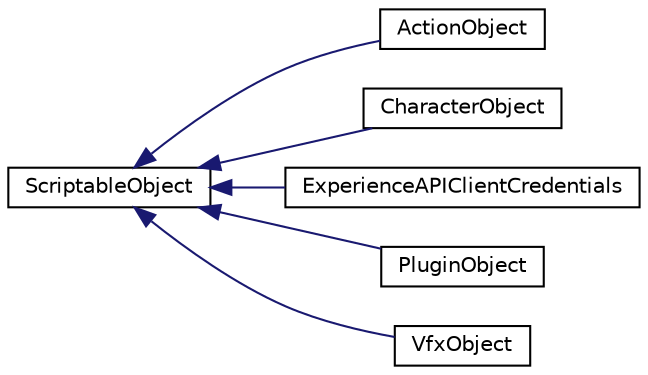 digraph "Graphical Class Hierarchy"
{
 // INTERACTIVE_SVG=YES
 // LATEX_PDF_SIZE
  edge [fontname="Helvetica",fontsize="10",labelfontname="Helvetica",labelfontsize="10"];
  node [fontname="Helvetica",fontsize="10",shape=record];
  rankdir="LR";
  Node0 [label="ScriptableObject",height=0.2,width=0.4,color="black", fillcolor="white", style="filled",URL="$class_scriptable_object.html",tooltip=" "];
  Node0 -> Node1 [dir="back",color="midnightblue",fontsize="10",style="solid",fontname="Helvetica"];
  Node1 [label="ActionObject",height=0.2,width=0.4,color="black", fillcolor="white", style="filled",URL="$class_action_object.html",tooltip=" "];
  Node0 -> Node2 [dir="back",color="midnightblue",fontsize="10",style="solid",fontname="Helvetica"];
  Node2 [label="CharacterObject",height=0.2,width=0.4,color="black", fillcolor="white", style="filled",URL="$class_character_object.html",tooltip=" "];
  Node0 -> Node3 [dir="back",color="midnightblue",fontsize="10",style="solid",fontname="Helvetica"];
  Node3 [label="ExperienceAPIClientCredentials",height=0.2,width=0.4,color="black", fillcolor="white", style="filled",URL="$class_mirage_x_r_1_1_experience_a_p_i_client_credentials.html",tooltip="Scriptable object to store the client credentials for an xAPI client"];
  Node0 -> Node4 [dir="back",color="midnightblue",fontsize="10",style="solid",fontname="Helvetica"];
  Node4 [label="PluginObject",height=0.2,width=0.4,color="black", fillcolor="white", style="filled",URL="$class_plugin_object.html",tooltip=" "];
  Node0 -> Node5 [dir="back",color="midnightblue",fontsize="10",style="solid",fontname="Helvetica"];
  Node5 [label="VfxObject",height=0.2,width=0.4,color="black", fillcolor="white", style="filled",URL="$class_vfx_object.html",tooltip=" "];
}
